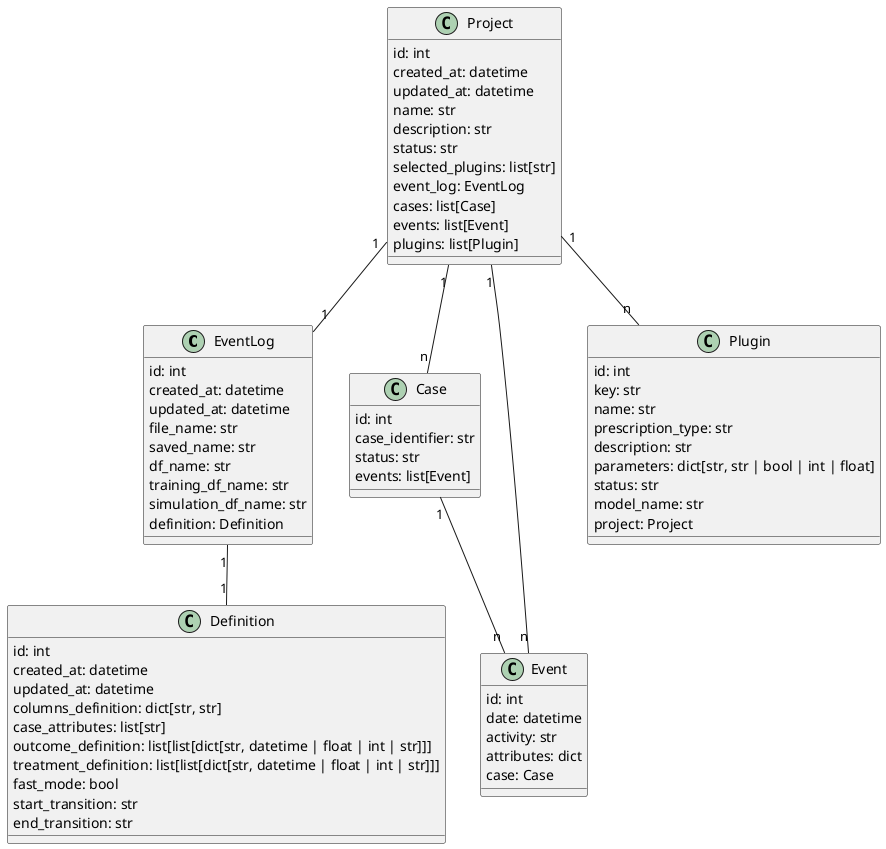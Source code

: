 @startuml core-classes

class EventLog {
    id: int
    created_at: datetime
    updated_at: datetime
    file_name: str
    saved_name: str
    df_name: str
    training_df_name: str
    simulation_df_name: str
    definition: Definition
}

class Definition {
    id: int
    created_at: datetime
    updated_at: datetime
    columns_definition: dict[str, str]
    case_attributes: list[str]
    outcome_definition: list[list[dict[str, datetime | float | int | str]]]
    treatment_definition: list[list[dict[str, datetime | float | int | str]]]
    fast_mode: bool
    start_transition: str
    end_transition: str
}

class Project {
    id: int
    created_at: datetime
    updated_at: datetime
    name: str
    description: str
    status: str
    selected_plugins: list[str]
    event_log: EventLog
    cases: list[Case]
    events: list[Event]
    plugins: list[Plugin]
}

class Case{
    id: int
    case_identifier: str
    status: str
    events: list[Event]
}

class Event{
    id: int
    date: datetime
    activity: str
    attributes: dict
    case: Case
}

class Plugin {
    id: int
    key: str
    name: str
    prescription_type: str
    description: str
    parameters: dict[str, str | bool | int | float]
    status: str
    model_name: str
    project: Project
}

EventLog "1" -- "1" Definition
Project "1" -- "1" EventLog
Project "1" -- "n" Case
Project "1" -- "n" Event
Case "1" -- "n" Event
Project "1" -- "n" Plugin

@enduml
